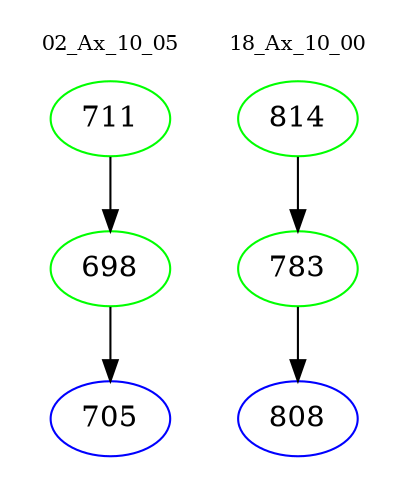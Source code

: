 digraph{
subgraph cluster_0 {
color = white
label = "02_Ax_10_05";
fontsize=10;
T0_711 [label="711", color="green"]
T0_711 -> T0_698 [color="black"]
T0_698 [label="698", color="green"]
T0_698 -> T0_705 [color="black"]
T0_705 [label="705", color="blue"]
}
subgraph cluster_1 {
color = white
label = "18_Ax_10_00";
fontsize=10;
T1_814 [label="814", color="green"]
T1_814 -> T1_783 [color="black"]
T1_783 [label="783", color="green"]
T1_783 -> T1_808 [color="black"]
T1_808 [label="808", color="blue"]
}
}
